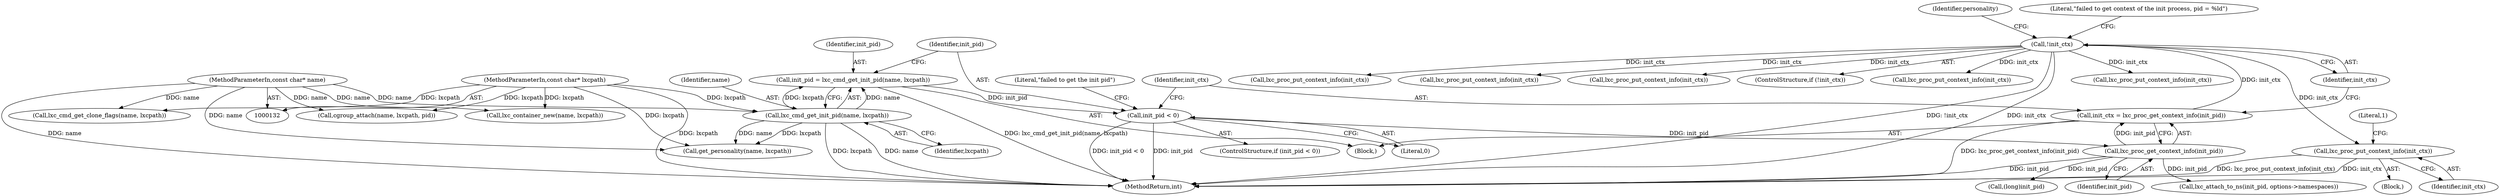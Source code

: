 digraph "0_lxc_81f466d05f2a89cb4f122ef7f593ff3f279b165c_1@pointer" {
"1000635" [label="(Call,lxc_proc_put_context_info(init_ctx))"];
"1000178" [label="(Call,!init_ctx)"];
"1000173" [label="(Call,init_ctx = lxc_proc_get_context_info(init_pid))"];
"1000175" [label="(Call,lxc_proc_get_context_info(init_pid))"];
"1000164" [label="(Call,init_pid < 0)"];
"1000158" [label="(Call,init_pid = lxc_cmd_get_init_pid(name, lxcpath))"];
"1000160" [label="(Call,lxc_cmd_get_init_pid(name, lxcpath))"];
"1000133" [label="(MethodParameterIn,const char* name)"];
"1000134" [label="(MethodParameterIn,const char* lxcpath)"];
"1000183" [label="(Call,(long)init_pid)"];
"1000635" [label="(Call,lxc_proc_put_context_info(init_ctx))"];
"1000173" [label="(Call,init_ctx = lxc_proc_get_context_info(init_pid))"];
"1000179" [label="(Identifier,init_ctx)"];
"1000169" [label="(Literal,\"failed to get the init pid\")"];
"1000159" [label="(Identifier,init_pid)"];
"1000301" [label="(Call,lxc_proc_put_context_info(init_ctx))"];
"1000203" [label="(Call,lxc_proc_put_context_info(init_ctx))"];
"1000175" [label="(Call,lxc_proc_get_context_info(init_pid))"];
"1000639" [label="(Literal,1)"];
"1000191" [label="(Call,get_personality(name, lxcpath))"];
"1000174" [label="(Identifier,init_ctx)"];
"1000325" [label="(Block,)"];
"1000163" [label="(ControlStructure,if (init_pid < 0))"];
"1000162" [label="(Identifier,lxcpath)"];
"1000190" [label="(Identifier,personality)"];
"1000318" [label="(Call,lxc_proc_put_context_info(init_ctx))"];
"1000160" [label="(Call,lxc_cmd_get_init_pid(name, lxcpath))"];
"1000176" [label="(Identifier,init_pid)"];
"1000165" [label="(Identifier,init_pid)"];
"1000166" [label="(Literal,0)"];
"1000134" [label="(MethodParameterIn,const char* lxcpath)"];
"1000217" [label="(Call,lxc_container_new(name, lxcpath))"];
"1000158" [label="(Call,init_pid = lxc_cmd_get_init_pid(name, lxcpath))"];
"1000177" [label="(ControlStructure,if (!init_ctx))"];
"1000278" [label="(Call,lxc_proc_put_context_info(init_ctx))"];
"1000791" [label="(MethodReturn,int)"];
"1000636" [label="(Identifier,init_ctx)"];
"1000139" [label="(Block,)"];
"1000133" [label="(MethodParameterIn,const char* name)"];
"1000605" [label="(Call,lxc_proc_put_context_info(init_ctx))"];
"1000164" [label="(Call,init_pid < 0)"];
"1000178" [label="(Call,!init_ctx)"];
"1000693" [label="(Call,lxc_attach_to_ns(init_pid, options->namespaces))"];
"1000350" [label="(Call,cgroup_attach(name, lxcpath, pid))"];
"1000161" [label="(Identifier,name)"];
"1000263" [label="(Call,lxc_cmd_get_clone_flags(name, lxcpath))"];
"1000182" [label="(Literal,\"failed to get context of the init process, pid = %ld\")"];
"1000635" -> "1000325"  [label="AST: "];
"1000635" -> "1000636"  [label="CFG: "];
"1000636" -> "1000635"  [label="AST: "];
"1000639" -> "1000635"  [label="CFG: "];
"1000635" -> "1000791"  [label="DDG: lxc_proc_put_context_info(init_ctx)"];
"1000635" -> "1000791"  [label="DDG: init_ctx"];
"1000178" -> "1000635"  [label="DDG: init_ctx"];
"1000178" -> "1000177"  [label="AST: "];
"1000178" -> "1000179"  [label="CFG: "];
"1000179" -> "1000178"  [label="AST: "];
"1000182" -> "1000178"  [label="CFG: "];
"1000190" -> "1000178"  [label="CFG: "];
"1000178" -> "1000791"  [label="DDG: !init_ctx"];
"1000178" -> "1000791"  [label="DDG: init_ctx"];
"1000173" -> "1000178"  [label="DDG: init_ctx"];
"1000178" -> "1000203"  [label="DDG: init_ctx"];
"1000178" -> "1000278"  [label="DDG: init_ctx"];
"1000178" -> "1000301"  [label="DDG: init_ctx"];
"1000178" -> "1000318"  [label="DDG: init_ctx"];
"1000178" -> "1000605"  [label="DDG: init_ctx"];
"1000173" -> "1000139"  [label="AST: "];
"1000173" -> "1000175"  [label="CFG: "];
"1000174" -> "1000173"  [label="AST: "];
"1000175" -> "1000173"  [label="AST: "];
"1000179" -> "1000173"  [label="CFG: "];
"1000173" -> "1000791"  [label="DDG: lxc_proc_get_context_info(init_pid)"];
"1000175" -> "1000173"  [label="DDG: init_pid"];
"1000175" -> "1000176"  [label="CFG: "];
"1000176" -> "1000175"  [label="AST: "];
"1000175" -> "1000791"  [label="DDG: init_pid"];
"1000164" -> "1000175"  [label="DDG: init_pid"];
"1000175" -> "1000183"  [label="DDG: init_pid"];
"1000175" -> "1000693"  [label="DDG: init_pid"];
"1000164" -> "1000163"  [label="AST: "];
"1000164" -> "1000166"  [label="CFG: "];
"1000165" -> "1000164"  [label="AST: "];
"1000166" -> "1000164"  [label="AST: "];
"1000169" -> "1000164"  [label="CFG: "];
"1000174" -> "1000164"  [label="CFG: "];
"1000164" -> "1000791"  [label="DDG: init_pid < 0"];
"1000164" -> "1000791"  [label="DDG: init_pid"];
"1000158" -> "1000164"  [label="DDG: init_pid"];
"1000158" -> "1000139"  [label="AST: "];
"1000158" -> "1000160"  [label="CFG: "];
"1000159" -> "1000158"  [label="AST: "];
"1000160" -> "1000158"  [label="AST: "];
"1000165" -> "1000158"  [label="CFG: "];
"1000158" -> "1000791"  [label="DDG: lxc_cmd_get_init_pid(name, lxcpath)"];
"1000160" -> "1000158"  [label="DDG: name"];
"1000160" -> "1000158"  [label="DDG: lxcpath"];
"1000160" -> "1000162"  [label="CFG: "];
"1000161" -> "1000160"  [label="AST: "];
"1000162" -> "1000160"  [label="AST: "];
"1000160" -> "1000791"  [label="DDG: lxcpath"];
"1000160" -> "1000791"  [label="DDG: name"];
"1000133" -> "1000160"  [label="DDG: name"];
"1000134" -> "1000160"  [label="DDG: lxcpath"];
"1000160" -> "1000191"  [label="DDG: name"];
"1000160" -> "1000191"  [label="DDG: lxcpath"];
"1000133" -> "1000132"  [label="AST: "];
"1000133" -> "1000791"  [label="DDG: name"];
"1000133" -> "1000191"  [label="DDG: name"];
"1000133" -> "1000217"  [label="DDG: name"];
"1000133" -> "1000263"  [label="DDG: name"];
"1000133" -> "1000350"  [label="DDG: name"];
"1000134" -> "1000132"  [label="AST: "];
"1000134" -> "1000791"  [label="DDG: lxcpath"];
"1000134" -> "1000191"  [label="DDG: lxcpath"];
"1000134" -> "1000217"  [label="DDG: lxcpath"];
"1000134" -> "1000263"  [label="DDG: lxcpath"];
"1000134" -> "1000350"  [label="DDG: lxcpath"];
}

